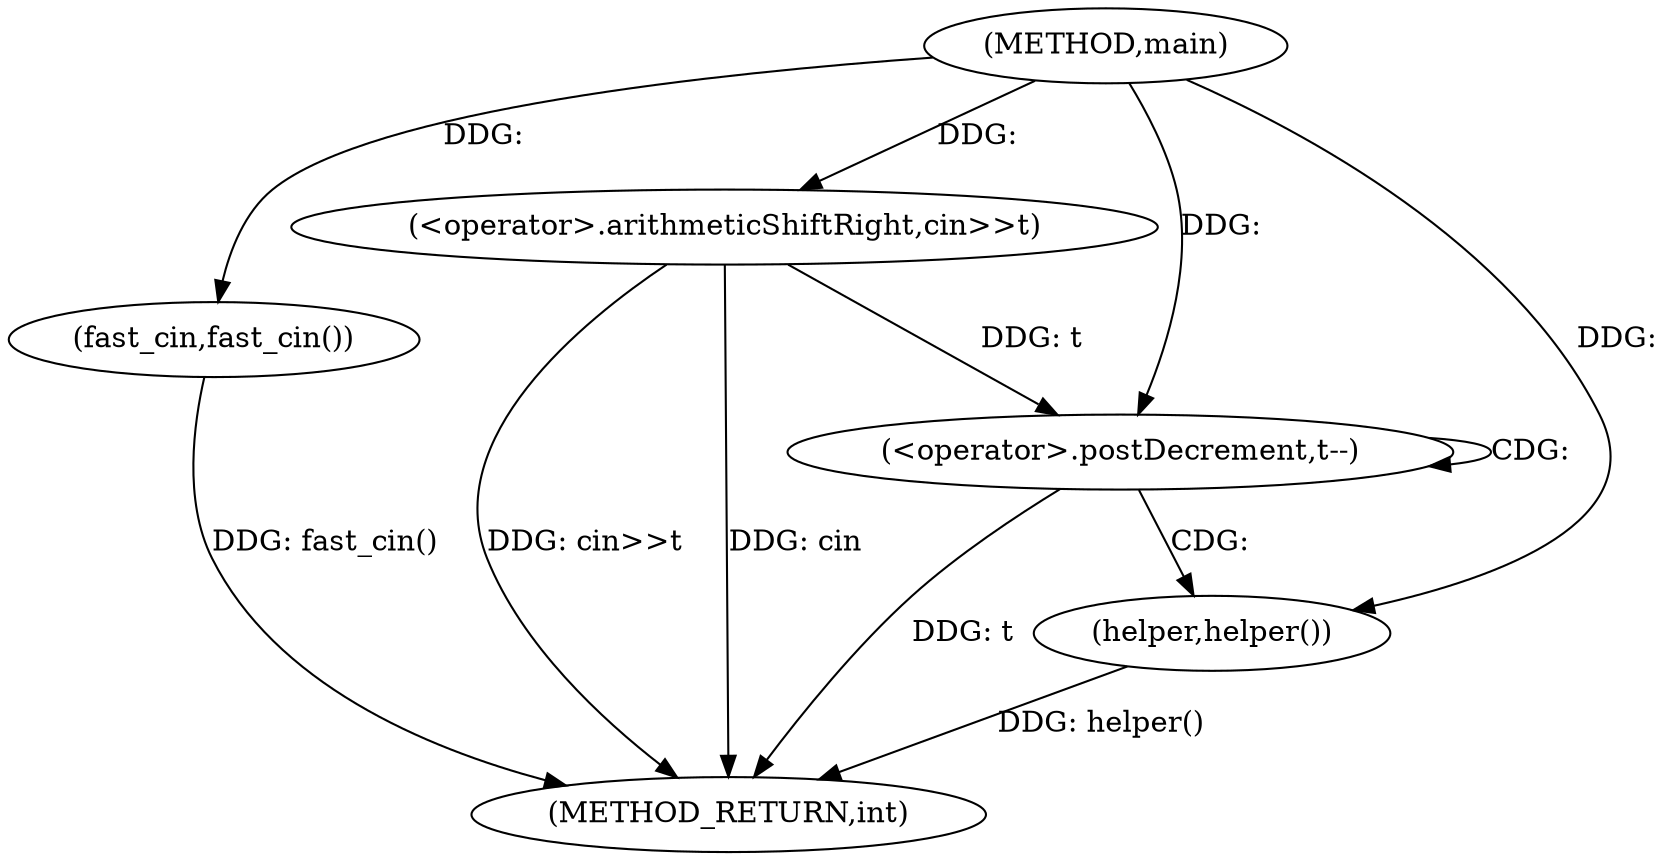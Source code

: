 digraph "main" {  
"1000113" [label = "(METHOD,main)" ]
"1000125" [label = "(METHOD_RETURN,int)" ]
"1000115" [label = "(fast_cin,fast_cin())" ]
"1000117" [label = "(<operator>.arithmeticShiftRight,cin>>t)" ]
"1000121" [label = "(<operator>.postDecrement,t--)" ]
"1000124" [label = "(helper,helper())" ]
  "1000115" -> "1000125"  [ label = "DDG: fast_cin()"] 
  "1000117" -> "1000125"  [ label = "DDG: cin>>t"] 
  "1000121" -> "1000125"  [ label = "DDG: t"] 
  "1000124" -> "1000125"  [ label = "DDG: helper()"] 
  "1000117" -> "1000125"  [ label = "DDG: cin"] 
  "1000113" -> "1000115"  [ label = "DDG: "] 
  "1000113" -> "1000117"  [ label = "DDG: "] 
  "1000117" -> "1000121"  [ label = "DDG: t"] 
  "1000113" -> "1000121"  [ label = "DDG: "] 
  "1000113" -> "1000124"  [ label = "DDG: "] 
  "1000121" -> "1000121"  [ label = "CDG: "] 
  "1000121" -> "1000124"  [ label = "CDG: "] 
}
